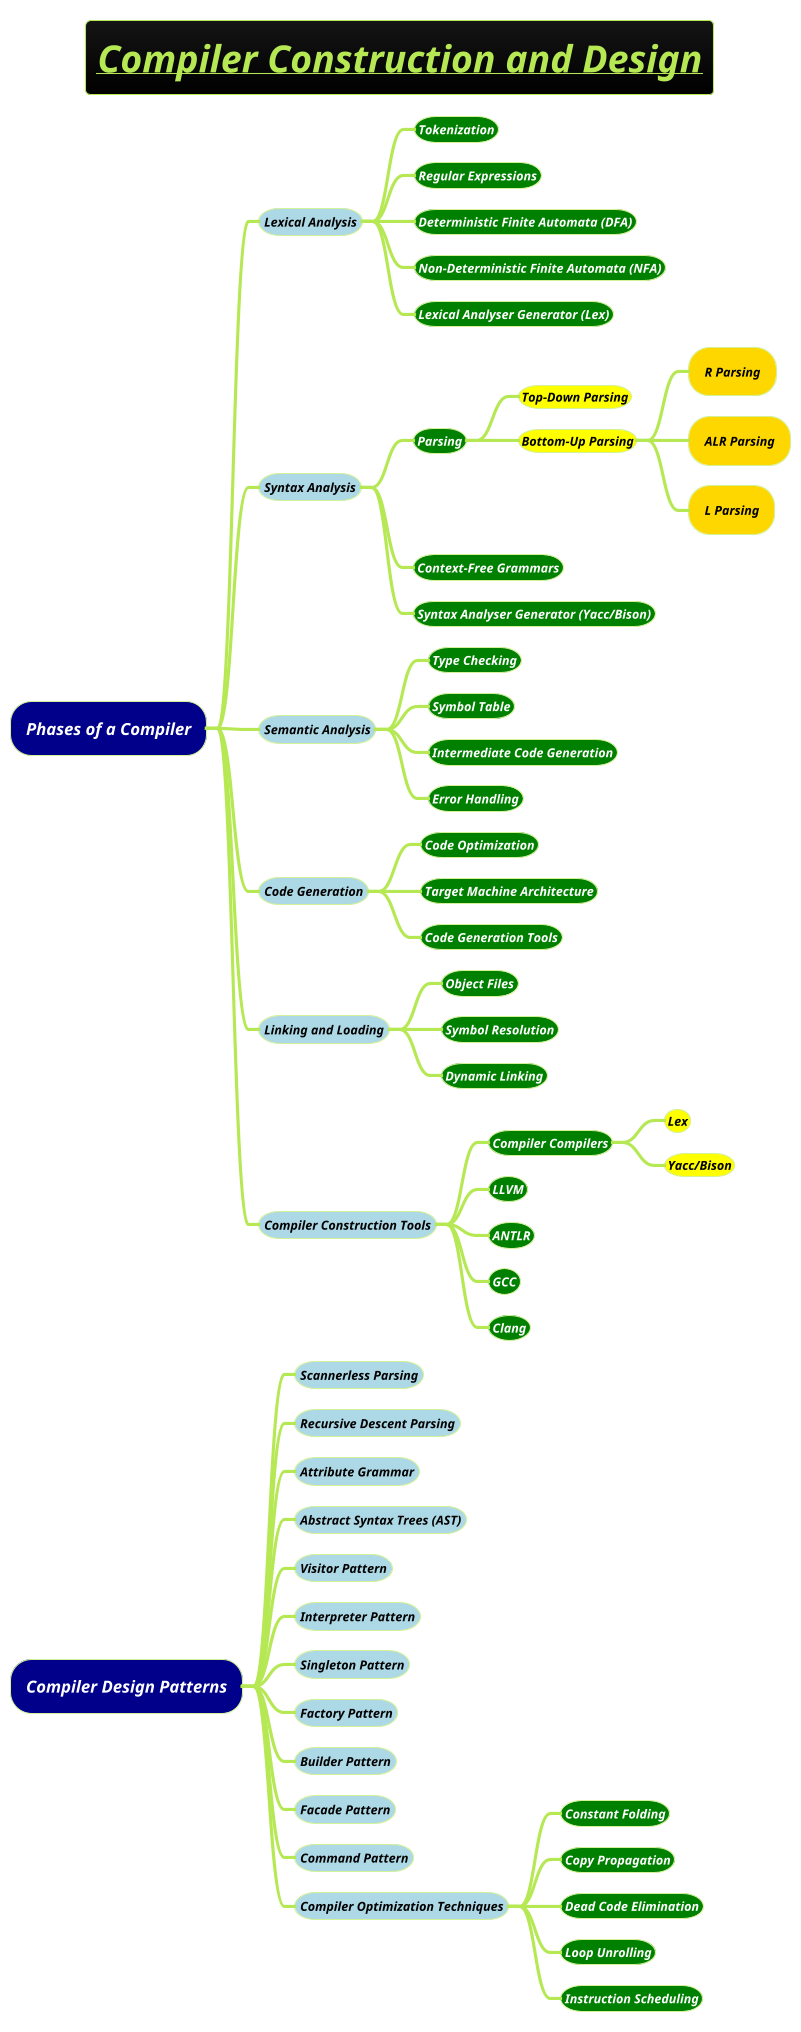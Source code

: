 @startmindmap
title =<i><b><u>Compiler Construction and Design
!theme hacker

*[#darkblue] <i><color #white>Phases of a Compiler
**[#lightblue] <i><color #black><size:12>Lexical Analysis
***[#green] <b><i><color #white><size:12>Tokenization
***[#green] <b><i><color #white><size:12>Regular Expressions
***[#green] <b><i><color #white><size:12>Deterministic Finite Automata (DFA)
***[#green] <b><i><color #white><size:12>Non-Deterministic Finite Automata (NFA)
***[#green] <b><i><color #white><size:12>Lexical Analyser Generator (Lex)
**[#lightblue] <i><color #black><size:12>Syntax Analysis
***[#green] <b><i><color #white><size:12>Parsing
****[#yellow] <i><color #black><size:12><b>Top-Down Parsing
****[#yellow] <i><color #black><size:12><b>Bottom-Up Parsing
*****[#gold] <b><i><color #black><size:12>R Parsing
*****[#gold] <b><i><color #black><size:12>ALR Parsing
*****[#gold] <b><i><color #black><size:12>L Parsing
***[#green] <b><i><color #white><size:12>Context-Free Grammars
***[#green] <b><i><color #white><size:12>Syntax Analyser Generator (Yacc/Bison)
**[#lightblue] <i><color #black><size:12>Semantic Analysis
***[#green] <b><i><color #white><size:12>Type Checking
***[#green] <b><i><color #white><size:12>Symbol Table
***[#green] <b><i><color #white><size:12>Intermediate Code Generation
***[#green] <b><i><color #white><size:12>Error Handling
**[#lightblue] <i><color #black><size:12>Code Generation
***[#green] <b><i><color #white><size:12>Code Optimization
***[#green] <b><i><color #white><size:12>Target Machine Architecture
***[#green] <b><i><color #white><size:12>Code Generation Tools
**[#lightblue] <i><color #black><size:12>Linking and Loading
***[#green] <b><i><color #white><size:12>Object Files
***[#green] <b><i><color #white><size:12>Symbol Resolution
***[#green] <b><i><color #white><size:12>Dynamic Linking
**[#lightblue] <i><color #black><size:12>Compiler Construction Tools
***[#green] <b><i><color #white><size:12>Compiler Compilers
****[#yellow] <i><color #black><size:12><b>Lex
****[#yellow] <i><color #black><size:12><b>Yacc/Bison
***[#green] <b><i><color #white><size:12>LLVM
***[#green] <b><i><color #white><size:12>ANTLR
***[#green] <b><i><color #white><size:12>GCC
***[#green] <b><i><color #white><size:12>Clang

*[#darkblue] <i><color #white>Compiler Design Patterns
**[#lightblue] <i><color #black><size:12>Scannerless Parsing
**[#lightblue] <i><color #black><size:12>Recursive Descent Parsing
**[#lightblue] <i><color #black><size:12>Attribute Grammar
**[#lightblue] <i><color #black><size:12>Abstract Syntax Trees (AST)
**[#lightblue] <i><color #black><size:12>Visitor Pattern
**[#lightblue] <i><color #black><size:12>Interpreter Pattern
**[#lightblue] <i><color #black><size:12>Singleton Pattern
**[#lightblue] <i><color #black><size:12>Factory Pattern
**[#lightblue] <i><color #black><size:12>Builder Pattern
**[#lightblue] <i><color #black><size:12>Facade Pattern
**[#lightblue] <i><color #black><size:12>Command Pattern
**[#lightblue] <i><color #black><size:12>Compiler Optimization Techniques
***[#green] <b><i><color #white><size:12>Constant Folding
***[#green] <b><i><color #white><size:12>Copy Propagation
***[#green] <b><i><color #white><size:12>Dead Code Elimination
***[#green] <b><i><color #white><size:12>Loop Unrolling
***[#green] <b><i><color #white><size:12>Instruction Scheduling
@endmindmap
